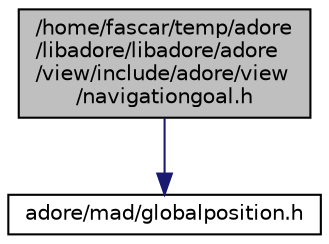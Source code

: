 digraph "/home/fascar/temp/adore/libadore/libadore/adore/view/include/adore/view/navigationgoal.h"
{
 // LATEX_PDF_SIZE
  edge [fontname="Helvetica",fontsize="10",labelfontname="Helvetica",labelfontsize="10"];
  node [fontname="Helvetica",fontsize="10",shape=record];
  Node1 [label="/home/fascar/temp/adore\l/libadore/libadore/adore\l/view/include/adore/view\l/navigationgoal.h",height=0.2,width=0.4,color="black", fillcolor="grey75", style="filled", fontcolor="black",tooltip=" "];
  Node1 -> Node2 [color="midnightblue",fontsize="10",style="solid",fontname="Helvetica"];
  Node2 [label="adore/mad/globalposition.h",height=0.2,width=0.4,color="black", fillcolor="white", style="filled",URL="$globalposition_8h.html",tooltip=" "];
}

